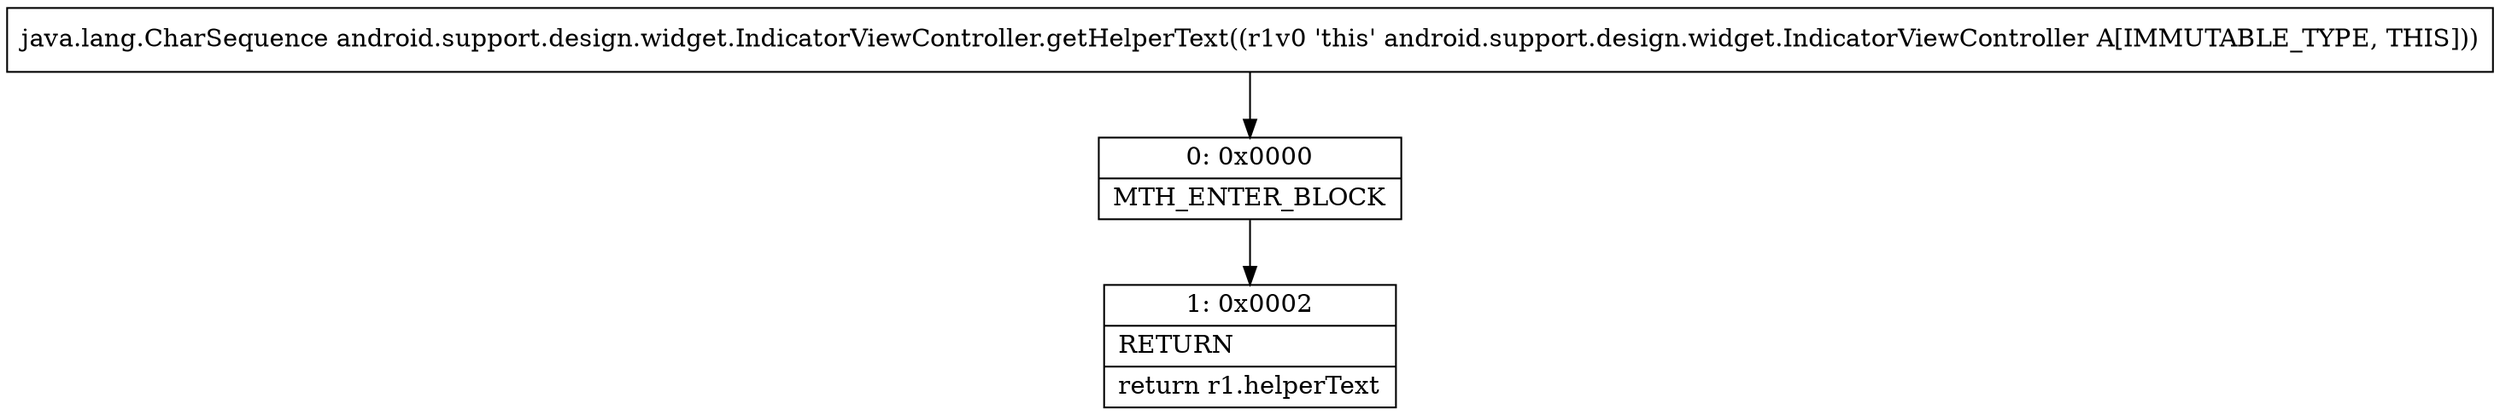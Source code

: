 digraph "CFG forandroid.support.design.widget.IndicatorViewController.getHelperText()Ljava\/lang\/CharSequence;" {
Node_0 [shape=record,label="{0\:\ 0x0000|MTH_ENTER_BLOCK\l}"];
Node_1 [shape=record,label="{1\:\ 0x0002|RETURN\l|return r1.helperText\l}"];
MethodNode[shape=record,label="{java.lang.CharSequence android.support.design.widget.IndicatorViewController.getHelperText((r1v0 'this' android.support.design.widget.IndicatorViewController A[IMMUTABLE_TYPE, THIS])) }"];
MethodNode -> Node_0;
Node_0 -> Node_1;
}

